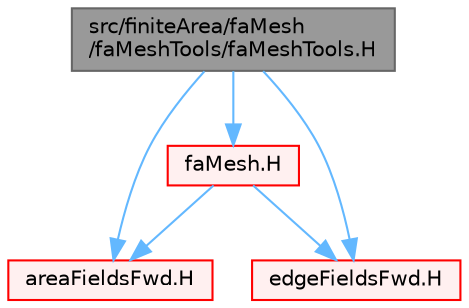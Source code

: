 digraph "src/finiteArea/faMesh/faMeshTools/faMeshTools.H"
{
 // LATEX_PDF_SIZE
  bgcolor="transparent";
  edge [fontname=Helvetica,fontsize=10,labelfontname=Helvetica,labelfontsize=10];
  node [fontname=Helvetica,fontsize=10,shape=box,height=0.2,width=0.4];
  Node1 [id="Node000001",label="src/finiteArea/faMesh\l/faMeshTools/faMeshTools.H",height=0.2,width=0.4,color="gray40", fillcolor="grey60", style="filled", fontcolor="black",tooltip=" "];
  Node1 -> Node2 [id="edge1_Node000001_Node000002",color="steelblue1",style="solid",tooltip=" "];
  Node2 [id="Node000002",label="faMesh.H",height=0.2,width=0.4,color="red", fillcolor="#FFF0F0", style="filled",URL="$faMesh_8H.html",tooltip=" "];
  Node2 -> Node313 [id="edge2_Node000002_Node000313",color="steelblue1",style="solid",tooltip=" "];
  Node313 [id="Node000313",label="areaFieldsFwd.H",height=0.2,width=0.4,color="red", fillcolor="#FFF0F0", style="filled",URL="$areaFieldsFwd_8H.html",tooltip="Forwards and collection of common area field types."];
  Node2 -> Node314 [id="edge3_Node000002_Node000314",color="steelblue1",style="solid",tooltip=" "];
  Node314 [id="Node000314",label="edgeFieldsFwd.H",height=0.2,width=0.4,color="red", fillcolor="#FFF0F0", style="filled",URL="$edgeFieldsFwd_8H.html",tooltip="Forwards for edge field types."];
  Node1 -> Node313 [id="edge4_Node000001_Node000313",color="steelblue1",style="solid",tooltip=" "];
  Node1 -> Node314 [id="edge5_Node000001_Node000314",color="steelblue1",style="solid",tooltip=" "];
}
